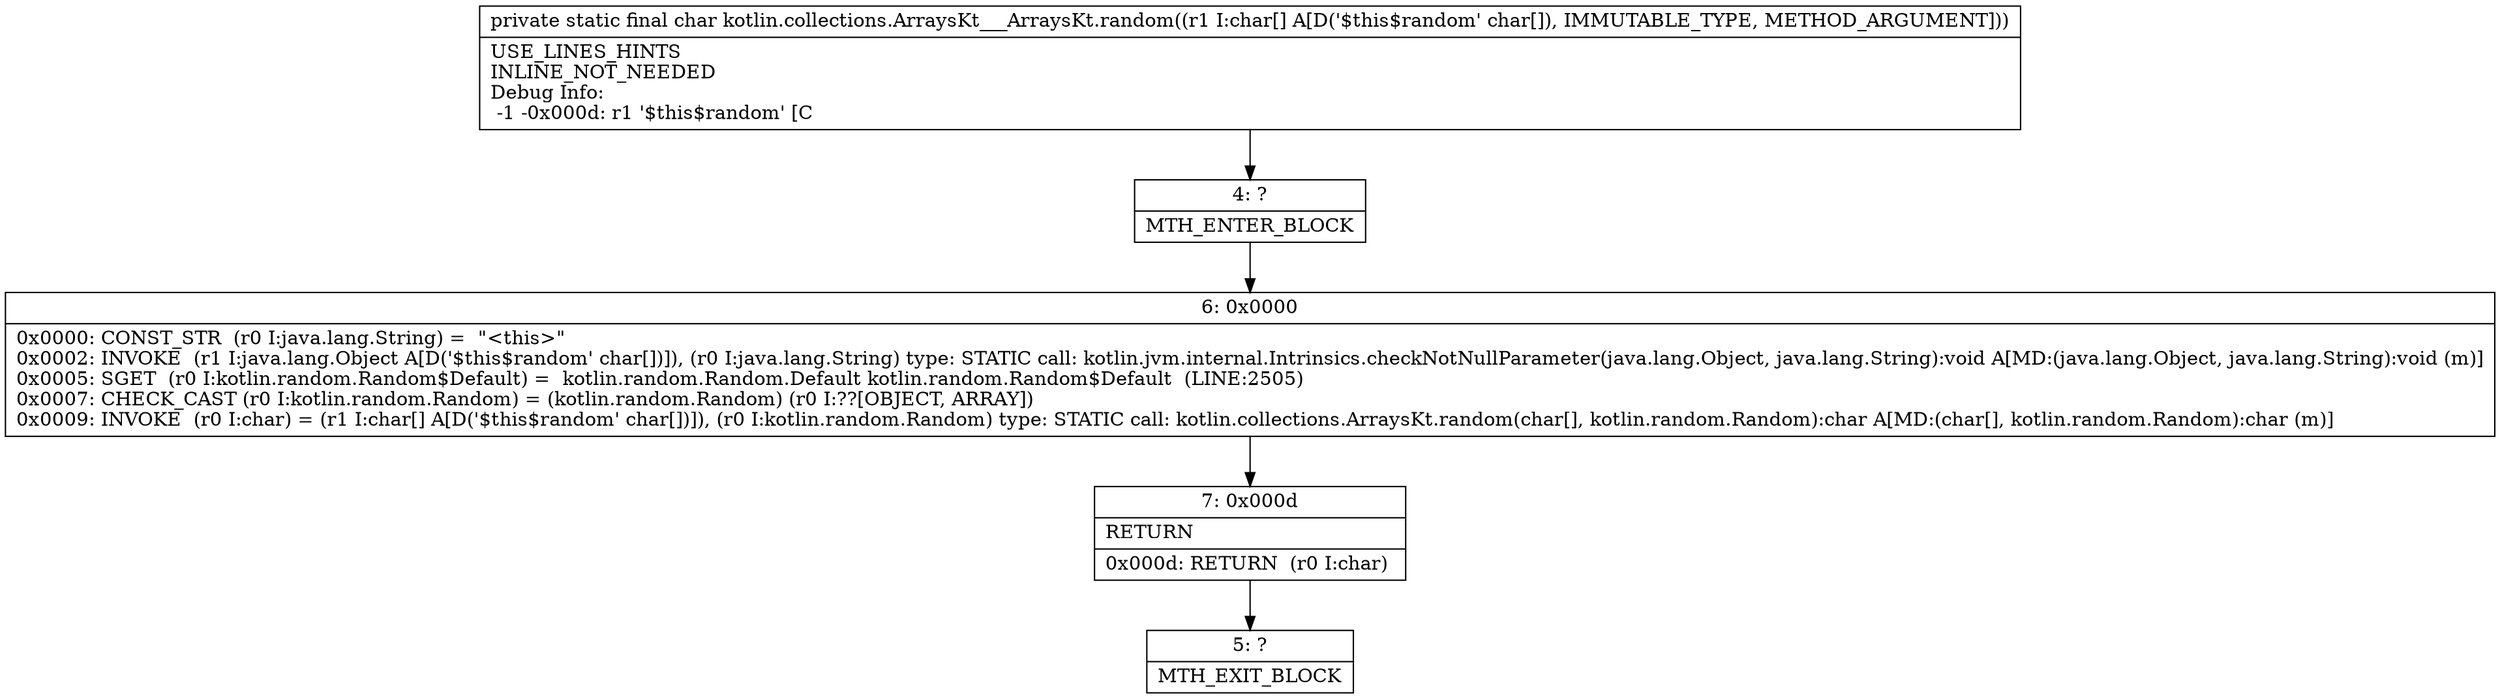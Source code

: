 digraph "CFG forkotlin.collections.ArraysKt___ArraysKt.random([C)C" {
Node_4 [shape=record,label="{4\:\ ?|MTH_ENTER_BLOCK\l}"];
Node_6 [shape=record,label="{6\:\ 0x0000|0x0000: CONST_STR  (r0 I:java.lang.String) =  \"\<this\>\" \l0x0002: INVOKE  (r1 I:java.lang.Object A[D('$this$random' char[])]), (r0 I:java.lang.String) type: STATIC call: kotlin.jvm.internal.Intrinsics.checkNotNullParameter(java.lang.Object, java.lang.String):void A[MD:(java.lang.Object, java.lang.String):void (m)]\l0x0005: SGET  (r0 I:kotlin.random.Random$Default) =  kotlin.random.Random.Default kotlin.random.Random$Default  (LINE:2505)\l0x0007: CHECK_CAST (r0 I:kotlin.random.Random) = (kotlin.random.Random) (r0 I:??[OBJECT, ARRAY]) \l0x0009: INVOKE  (r0 I:char) = (r1 I:char[] A[D('$this$random' char[])]), (r0 I:kotlin.random.Random) type: STATIC call: kotlin.collections.ArraysKt.random(char[], kotlin.random.Random):char A[MD:(char[], kotlin.random.Random):char (m)]\l}"];
Node_7 [shape=record,label="{7\:\ 0x000d|RETURN\l|0x000d: RETURN  (r0 I:char) \l}"];
Node_5 [shape=record,label="{5\:\ ?|MTH_EXIT_BLOCK\l}"];
MethodNode[shape=record,label="{private static final char kotlin.collections.ArraysKt___ArraysKt.random((r1 I:char[] A[D('$this$random' char[]), IMMUTABLE_TYPE, METHOD_ARGUMENT]))  | USE_LINES_HINTS\lINLINE_NOT_NEEDED\lDebug Info:\l  \-1 \-0x000d: r1 '$this$random' [C\l}"];
MethodNode -> Node_4;Node_4 -> Node_6;
Node_6 -> Node_7;
Node_7 -> Node_5;
}

